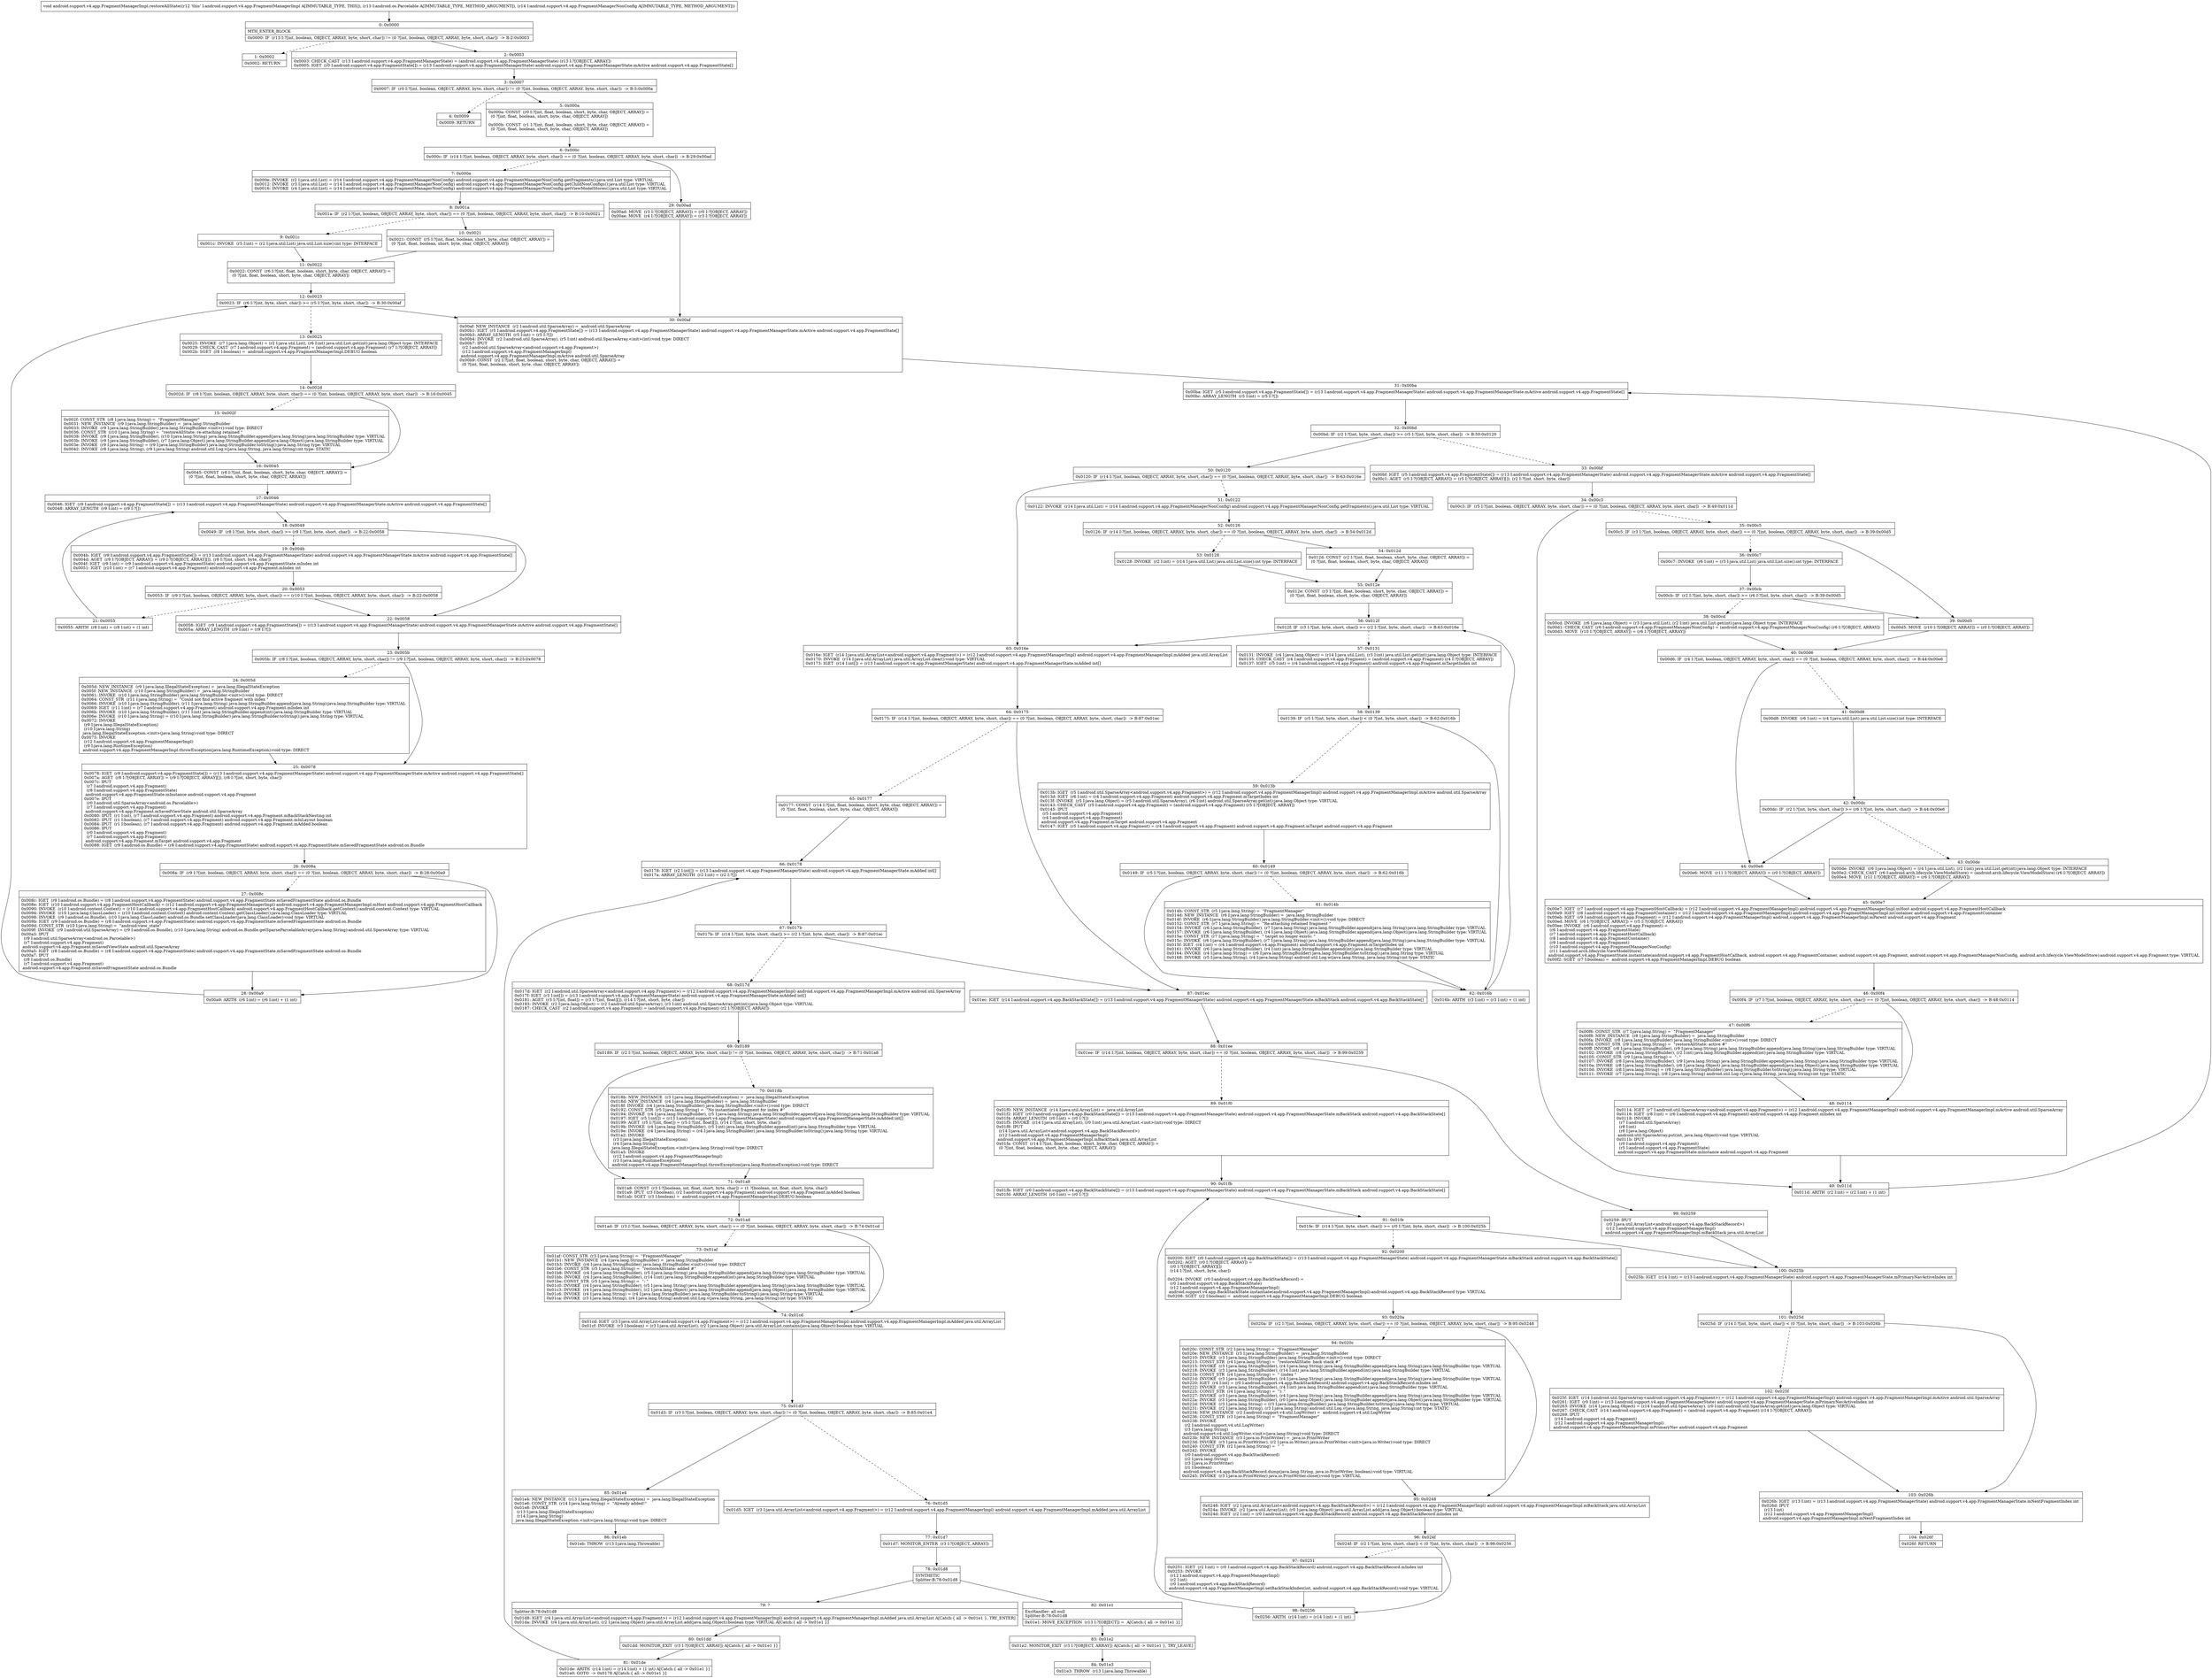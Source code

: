 digraph "CFG forandroid.support.v4.app.FragmentManagerImpl.restoreAllState(Landroid\/os\/Parcelable;Landroid\/support\/v4\/app\/FragmentManagerNonConfig;)V" {
Node_0 [shape=record,label="{0\:\ 0x0000|MTH_ENTER_BLOCK\l|0x0000: IF  (r13 I:?[int, boolean, OBJECT, ARRAY, byte, short, char]) != (0 ?[int, boolean, OBJECT, ARRAY, byte, short, char])  \-\> B:2:0x0003 \l}"];
Node_1 [shape=record,label="{1\:\ 0x0002|0x0002: RETURN   \l}"];
Node_2 [shape=record,label="{2\:\ 0x0003|0x0003: CHECK_CAST  (r13 I:android.support.v4.app.FragmentManagerState) = (android.support.v4.app.FragmentManagerState) (r13 I:?[OBJECT, ARRAY]) \l0x0005: IGET  (r0 I:android.support.v4.app.FragmentState[]) = (r13 I:android.support.v4.app.FragmentManagerState) android.support.v4.app.FragmentManagerState.mActive android.support.v4.app.FragmentState[] \l}"];
Node_3 [shape=record,label="{3\:\ 0x0007|0x0007: IF  (r0 I:?[int, boolean, OBJECT, ARRAY, byte, short, char]) != (0 ?[int, boolean, OBJECT, ARRAY, byte, short, char])  \-\> B:5:0x000a \l}"];
Node_4 [shape=record,label="{4\:\ 0x0009|0x0009: RETURN   \l}"];
Node_5 [shape=record,label="{5\:\ 0x000a|0x000a: CONST  (r0 I:?[int, float, boolean, short, byte, char, OBJECT, ARRAY]) = \l  (0 ?[int, float, boolean, short, byte, char, OBJECT, ARRAY])\l \l0x000b: CONST  (r1 I:?[int, float, boolean, short, byte, char, OBJECT, ARRAY]) = \l  (0 ?[int, float, boolean, short, byte, char, OBJECT, ARRAY])\l \l}"];
Node_6 [shape=record,label="{6\:\ 0x000c|0x000c: IF  (r14 I:?[int, boolean, OBJECT, ARRAY, byte, short, char]) == (0 ?[int, boolean, OBJECT, ARRAY, byte, short, char])  \-\> B:29:0x00ad \l}"];
Node_7 [shape=record,label="{7\:\ 0x000e|0x000e: INVOKE  (r2 I:java.util.List) = (r14 I:android.support.v4.app.FragmentManagerNonConfig) android.support.v4.app.FragmentManagerNonConfig.getFragments():java.util.List type: VIRTUAL \l0x0012: INVOKE  (r3 I:java.util.List) = (r14 I:android.support.v4.app.FragmentManagerNonConfig) android.support.v4.app.FragmentManagerNonConfig.getChildNonConfigs():java.util.List type: VIRTUAL \l0x0016: INVOKE  (r4 I:java.util.List) = (r14 I:android.support.v4.app.FragmentManagerNonConfig) android.support.v4.app.FragmentManagerNonConfig.getViewModelStores():java.util.List type: VIRTUAL \l}"];
Node_8 [shape=record,label="{8\:\ 0x001a|0x001a: IF  (r2 I:?[int, boolean, OBJECT, ARRAY, byte, short, char]) == (0 ?[int, boolean, OBJECT, ARRAY, byte, short, char])  \-\> B:10:0x0021 \l}"];
Node_9 [shape=record,label="{9\:\ 0x001c|0x001c: INVOKE  (r5 I:int) = (r2 I:java.util.List) java.util.List.size():int type: INTERFACE \l}"];
Node_10 [shape=record,label="{10\:\ 0x0021|0x0021: CONST  (r5 I:?[int, float, boolean, short, byte, char, OBJECT, ARRAY]) = \l  (0 ?[int, float, boolean, short, byte, char, OBJECT, ARRAY])\l \l}"];
Node_11 [shape=record,label="{11\:\ 0x0022|0x0022: CONST  (r6 I:?[int, float, boolean, short, byte, char, OBJECT, ARRAY]) = \l  (0 ?[int, float, boolean, short, byte, char, OBJECT, ARRAY])\l \l}"];
Node_12 [shape=record,label="{12\:\ 0x0023|0x0023: IF  (r6 I:?[int, byte, short, char]) \>= (r5 I:?[int, byte, short, char])  \-\> B:30:0x00af \l}"];
Node_13 [shape=record,label="{13\:\ 0x0025|0x0025: INVOKE  (r7 I:java.lang.Object) = (r2 I:java.util.List), (r6 I:int) java.util.List.get(int):java.lang.Object type: INTERFACE \l0x0029: CHECK_CAST  (r7 I:android.support.v4.app.Fragment) = (android.support.v4.app.Fragment) (r7 I:?[OBJECT, ARRAY]) \l0x002b: SGET  (r8 I:boolean) =  android.support.v4.app.FragmentManagerImpl.DEBUG boolean \l}"];
Node_14 [shape=record,label="{14\:\ 0x002d|0x002d: IF  (r8 I:?[int, boolean, OBJECT, ARRAY, byte, short, char]) == (0 ?[int, boolean, OBJECT, ARRAY, byte, short, char])  \-\> B:16:0x0045 \l}"];
Node_15 [shape=record,label="{15\:\ 0x002f|0x002f: CONST_STR  (r8 I:java.lang.String) =  \"FragmentManager\" \l0x0031: NEW_INSTANCE  (r9 I:java.lang.StringBuilder) =  java.lang.StringBuilder \l0x0033: INVOKE  (r9 I:java.lang.StringBuilder) java.lang.StringBuilder.\<init\>():void type: DIRECT \l0x0036: CONST_STR  (r10 I:java.lang.String) =  \"restoreAllState: re\-attaching retained \" \l0x0038: INVOKE  (r9 I:java.lang.StringBuilder), (r10 I:java.lang.String) java.lang.StringBuilder.append(java.lang.String):java.lang.StringBuilder type: VIRTUAL \l0x003b: INVOKE  (r9 I:java.lang.StringBuilder), (r7 I:java.lang.Object) java.lang.StringBuilder.append(java.lang.Object):java.lang.StringBuilder type: VIRTUAL \l0x003e: INVOKE  (r9 I:java.lang.String) = (r9 I:java.lang.StringBuilder) java.lang.StringBuilder.toString():java.lang.String type: VIRTUAL \l0x0042: INVOKE  (r8 I:java.lang.String), (r9 I:java.lang.String) android.util.Log.v(java.lang.String, java.lang.String):int type: STATIC \l}"];
Node_16 [shape=record,label="{16\:\ 0x0045|0x0045: CONST  (r8 I:?[int, float, boolean, short, byte, char, OBJECT, ARRAY]) = \l  (0 ?[int, float, boolean, short, byte, char, OBJECT, ARRAY])\l \l}"];
Node_17 [shape=record,label="{17\:\ 0x0046|0x0046: IGET  (r9 I:android.support.v4.app.FragmentState[]) = (r13 I:android.support.v4.app.FragmentManagerState) android.support.v4.app.FragmentManagerState.mActive android.support.v4.app.FragmentState[] \l0x0048: ARRAY_LENGTH  (r9 I:int) = (r9 I:?[]) \l}"];
Node_18 [shape=record,label="{18\:\ 0x0049|0x0049: IF  (r8 I:?[int, byte, short, char]) \>= (r9 I:?[int, byte, short, char])  \-\> B:22:0x0058 \l}"];
Node_19 [shape=record,label="{19\:\ 0x004b|0x004b: IGET  (r9 I:android.support.v4.app.FragmentState[]) = (r13 I:android.support.v4.app.FragmentManagerState) android.support.v4.app.FragmentManagerState.mActive android.support.v4.app.FragmentState[] \l0x004d: AGET  (r9 I:?[OBJECT, ARRAY]) = (r9 I:?[OBJECT, ARRAY][]), (r8 I:?[int, short, byte, char]) \l0x004f: IGET  (r9 I:int) = (r9 I:android.support.v4.app.FragmentState) android.support.v4.app.FragmentState.mIndex int \l0x0051: IGET  (r10 I:int) = (r7 I:android.support.v4.app.Fragment) android.support.v4.app.Fragment.mIndex int \l}"];
Node_20 [shape=record,label="{20\:\ 0x0053|0x0053: IF  (r9 I:?[int, boolean, OBJECT, ARRAY, byte, short, char]) == (r10 I:?[int, boolean, OBJECT, ARRAY, byte, short, char])  \-\> B:22:0x0058 \l}"];
Node_21 [shape=record,label="{21\:\ 0x0055|0x0055: ARITH  (r8 I:int) = (r8 I:int) + (1 int) \l}"];
Node_22 [shape=record,label="{22\:\ 0x0058|0x0058: IGET  (r9 I:android.support.v4.app.FragmentState[]) = (r13 I:android.support.v4.app.FragmentManagerState) android.support.v4.app.FragmentManagerState.mActive android.support.v4.app.FragmentState[] \l0x005a: ARRAY_LENGTH  (r9 I:int) = (r9 I:?[]) \l}"];
Node_23 [shape=record,label="{23\:\ 0x005b|0x005b: IF  (r8 I:?[int, boolean, OBJECT, ARRAY, byte, short, char]) != (r9 I:?[int, boolean, OBJECT, ARRAY, byte, short, char])  \-\> B:25:0x0078 \l}"];
Node_24 [shape=record,label="{24\:\ 0x005d|0x005d: NEW_INSTANCE  (r9 I:java.lang.IllegalStateException) =  java.lang.IllegalStateException \l0x005f: NEW_INSTANCE  (r10 I:java.lang.StringBuilder) =  java.lang.StringBuilder \l0x0061: INVOKE  (r10 I:java.lang.StringBuilder) java.lang.StringBuilder.\<init\>():void type: DIRECT \l0x0064: CONST_STR  (r11 I:java.lang.String) =  \"Could not find active fragment with index \" \l0x0066: INVOKE  (r10 I:java.lang.StringBuilder), (r11 I:java.lang.String) java.lang.StringBuilder.append(java.lang.String):java.lang.StringBuilder type: VIRTUAL \l0x0069: IGET  (r11 I:int) = (r7 I:android.support.v4.app.Fragment) android.support.v4.app.Fragment.mIndex int \l0x006b: INVOKE  (r10 I:java.lang.StringBuilder), (r11 I:int) java.lang.StringBuilder.append(int):java.lang.StringBuilder type: VIRTUAL \l0x006e: INVOKE  (r10 I:java.lang.String) = (r10 I:java.lang.StringBuilder) java.lang.StringBuilder.toString():java.lang.String type: VIRTUAL \l0x0072: INVOKE  \l  (r9 I:java.lang.IllegalStateException)\l  (r10 I:java.lang.String)\l java.lang.IllegalStateException.\<init\>(java.lang.String):void type: DIRECT \l0x0075: INVOKE  \l  (r12 I:android.support.v4.app.FragmentManagerImpl)\l  (r9 I:java.lang.RuntimeException)\l android.support.v4.app.FragmentManagerImpl.throwException(java.lang.RuntimeException):void type: DIRECT \l}"];
Node_25 [shape=record,label="{25\:\ 0x0078|0x0078: IGET  (r9 I:android.support.v4.app.FragmentState[]) = (r13 I:android.support.v4.app.FragmentManagerState) android.support.v4.app.FragmentManagerState.mActive android.support.v4.app.FragmentState[] \l0x007a: AGET  (r8 I:?[OBJECT, ARRAY]) = (r9 I:?[OBJECT, ARRAY][]), (r8 I:?[int, short, byte, char]) \l0x007c: IPUT  \l  (r7 I:android.support.v4.app.Fragment)\l  (r8 I:android.support.v4.app.FragmentState)\l android.support.v4.app.FragmentState.mInstance android.support.v4.app.Fragment \l0x007e: IPUT  \l  (r0 I:android.util.SparseArray\<android.os.Parcelable\>)\l  (r7 I:android.support.v4.app.Fragment)\l android.support.v4.app.Fragment.mSavedViewState android.util.SparseArray \l0x0080: IPUT  (r1 I:int), (r7 I:android.support.v4.app.Fragment) android.support.v4.app.Fragment.mBackStackNesting int \l0x0082: IPUT  (r1 I:boolean), (r7 I:android.support.v4.app.Fragment) android.support.v4.app.Fragment.mInLayout boolean \l0x0084: IPUT  (r1 I:boolean), (r7 I:android.support.v4.app.Fragment) android.support.v4.app.Fragment.mAdded boolean \l0x0086: IPUT  \l  (r0 I:android.support.v4.app.Fragment)\l  (r7 I:android.support.v4.app.Fragment)\l android.support.v4.app.Fragment.mTarget android.support.v4.app.Fragment \l0x0088: IGET  (r9 I:android.os.Bundle) = (r8 I:android.support.v4.app.FragmentState) android.support.v4.app.FragmentState.mSavedFragmentState android.os.Bundle \l}"];
Node_26 [shape=record,label="{26\:\ 0x008a|0x008a: IF  (r9 I:?[int, boolean, OBJECT, ARRAY, byte, short, char]) == (0 ?[int, boolean, OBJECT, ARRAY, byte, short, char])  \-\> B:28:0x00a9 \l}"];
Node_27 [shape=record,label="{27\:\ 0x008c|0x008c: IGET  (r9 I:android.os.Bundle) = (r8 I:android.support.v4.app.FragmentState) android.support.v4.app.FragmentState.mSavedFragmentState android.os.Bundle \l0x008e: IGET  (r10 I:android.support.v4.app.FragmentHostCallback) = (r12 I:android.support.v4.app.FragmentManagerImpl) android.support.v4.app.FragmentManagerImpl.mHost android.support.v4.app.FragmentHostCallback \l0x0090: INVOKE  (r10 I:android.content.Context) = (r10 I:android.support.v4.app.FragmentHostCallback) android.support.v4.app.FragmentHostCallback.getContext():android.content.Context type: VIRTUAL \l0x0094: INVOKE  (r10 I:java.lang.ClassLoader) = (r10 I:android.content.Context) android.content.Context.getClassLoader():java.lang.ClassLoader type: VIRTUAL \l0x0098: INVOKE  (r9 I:android.os.Bundle), (r10 I:java.lang.ClassLoader) android.os.Bundle.setClassLoader(java.lang.ClassLoader):void type: VIRTUAL \l0x009b: IGET  (r9 I:android.os.Bundle) = (r8 I:android.support.v4.app.FragmentState) android.support.v4.app.FragmentState.mSavedFragmentState android.os.Bundle \l0x009d: CONST_STR  (r10 I:java.lang.String) =  \"android:view_state\" \l0x009f: INVOKE  (r9 I:android.util.SparseArray) = (r9 I:android.os.Bundle), (r10 I:java.lang.String) android.os.Bundle.getSparseParcelableArray(java.lang.String):android.util.SparseArray type: VIRTUAL \l0x00a3: IPUT  \l  (r9 I:android.util.SparseArray\<android.os.Parcelable\>)\l  (r7 I:android.support.v4.app.Fragment)\l android.support.v4.app.Fragment.mSavedViewState android.util.SparseArray \l0x00a5: IGET  (r8 I:android.os.Bundle) = (r8 I:android.support.v4.app.FragmentState) android.support.v4.app.FragmentState.mSavedFragmentState android.os.Bundle \l0x00a7: IPUT  \l  (r8 I:android.os.Bundle)\l  (r7 I:android.support.v4.app.Fragment)\l android.support.v4.app.Fragment.mSavedFragmentState android.os.Bundle \l}"];
Node_28 [shape=record,label="{28\:\ 0x00a9|0x00a9: ARITH  (r6 I:int) = (r6 I:int) + (1 int) \l}"];
Node_29 [shape=record,label="{29\:\ 0x00ad|0x00ad: MOVE  (r3 I:?[OBJECT, ARRAY]) = (r0 I:?[OBJECT, ARRAY]) \l0x00ae: MOVE  (r4 I:?[OBJECT, ARRAY]) = (r3 I:?[OBJECT, ARRAY]) \l}"];
Node_30 [shape=record,label="{30\:\ 0x00af|0x00af: NEW_INSTANCE  (r2 I:android.util.SparseArray) =  android.util.SparseArray \l0x00b1: IGET  (r5 I:android.support.v4.app.FragmentState[]) = (r13 I:android.support.v4.app.FragmentManagerState) android.support.v4.app.FragmentManagerState.mActive android.support.v4.app.FragmentState[] \l0x00b3: ARRAY_LENGTH  (r5 I:int) = (r5 I:?[]) \l0x00b4: INVOKE  (r2 I:android.util.SparseArray), (r5 I:int) android.util.SparseArray.\<init\>(int):void type: DIRECT \l0x00b7: IPUT  \l  (r2 I:android.util.SparseArray\<android.support.v4.app.Fragment\>)\l  (r12 I:android.support.v4.app.FragmentManagerImpl)\l android.support.v4.app.FragmentManagerImpl.mActive android.util.SparseArray \l0x00b9: CONST  (r2 I:?[int, float, boolean, short, byte, char, OBJECT, ARRAY]) = \l  (0 ?[int, float, boolean, short, byte, char, OBJECT, ARRAY])\l \l}"];
Node_31 [shape=record,label="{31\:\ 0x00ba|0x00ba: IGET  (r5 I:android.support.v4.app.FragmentState[]) = (r13 I:android.support.v4.app.FragmentManagerState) android.support.v4.app.FragmentManagerState.mActive android.support.v4.app.FragmentState[] \l0x00bc: ARRAY_LENGTH  (r5 I:int) = (r5 I:?[]) \l}"];
Node_32 [shape=record,label="{32\:\ 0x00bd|0x00bd: IF  (r2 I:?[int, byte, short, char]) \>= (r5 I:?[int, byte, short, char])  \-\> B:50:0x0120 \l}"];
Node_33 [shape=record,label="{33\:\ 0x00bf|0x00bf: IGET  (r5 I:android.support.v4.app.FragmentState[]) = (r13 I:android.support.v4.app.FragmentManagerState) android.support.v4.app.FragmentManagerState.mActive android.support.v4.app.FragmentState[] \l0x00c1: AGET  (r5 I:?[OBJECT, ARRAY]) = (r5 I:?[OBJECT, ARRAY][]), (r2 I:?[int, short, byte, char]) \l}"];
Node_34 [shape=record,label="{34\:\ 0x00c3|0x00c3: IF  (r5 I:?[int, boolean, OBJECT, ARRAY, byte, short, char]) == (0 ?[int, boolean, OBJECT, ARRAY, byte, short, char])  \-\> B:49:0x011d \l}"];
Node_35 [shape=record,label="{35\:\ 0x00c5|0x00c5: IF  (r3 I:?[int, boolean, OBJECT, ARRAY, byte, short, char]) == (0 ?[int, boolean, OBJECT, ARRAY, byte, short, char])  \-\> B:39:0x00d5 \l}"];
Node_36 [shape=record,label="{36\:\ 0x00c7|0x00c7: INVOKE  (r6 I:int) = (r3 I:java.util.List) java.util.List.size():int type: INTERFACE \l}"];
Node_37 [shape=record,label="{37\:\ 0x00cb|0x00cb: IF  (r2 I:?[int, byte, short, char]) \>= (r6 I:?[int, byte, short, char])  \-\> B:39:0x00d5 \l}"];
Node_38 [shape=record,label="{38\:\ 0x00cd|0x00cd: INVOKE  (r6 I:java.lang.Object) = (r3 I:java.util.List), (r2 I:int) java.util.List.get(int):java.lang.Object type: INTERFACE \l0x00d1: CHECK_CAST  (r6 I:android.support.v4.app.FragmentManagerNonConfig) = (android.support.v4.app.FragmentManagerNonConfig) (r6 I:?[OBJECT, ARRAY]) \l0x00d3: MOVE  (r10 I:?[OBJECT, ARRAY]) = (r6 I:?[OBJECT, ARRAY]) \l}"];
Node_39 [shape=record,label="{39\:\ 0x00d5|0x00d5: MOVE  (r10 I:?[OBJECT, ARRAY]) = (r0 I:?[OBJECT, ARRAY]) \l}"];
Node_40 [shape=record,label="{40\:\ 0x00d6|0x00d6: IF  (r4 I:?[int, boolean, OBJECT, ARRAY, byte, short, char]) == (0 ?[int, boolean, OBJECT, ARRAY, byte, short, char])  \-\> B:44:0x00e6 \l}"];
Node_41 [shape=record,label="{41\:\ 0x00d8|0x00d8: INVOKE  (r6 I:int) = (r4 I:java.util.List) java.util.List.size():int type: INTERFACE \l}"];
Node_42 [shape=record,label="{42\:\ 0x00dc|0x00dc: IF  (r2 I:?[int, byte, short, char]) \>= (r6 I:?[int, byte, short, char])  \-\> B:44:0x00e6 \l}"];
Node_43 [shape=record,label="{43\:\ 0x00de|0x00de: INVOKE  (r6 I:java.lang.Object) = (r4 I:java.util.List), (r2 I:int) java.util.List.get(int):java.lang.Object type: INTERFACE \l0x00e2: CHECK_CAST  (r6 I:android.arch.lifecycle.ViewModelStore) = (android.arch.lifecycle.ViewModelStore) (r6 I:?[OBJECT, ARRAY]) \l0x00e4: MOVE  (r11 I:?[OBJECT, ARRAY]) = (r6 I:?[OBJECT, ARRAY]) \l}"];
Node_44 [shape=record,label="{44\:\ 0x00e6|0x00e6: MOVE  (r11 I:?[OBJECT, ARRAY]) = (r0 I:?[OBJECT, ARRAY]) \l}"];
Node_45 [shape=record,label="{45\:\ 0x00e7|0x00e7: IGET  (r7 I:android.support.v4.app.FragmentHostCallback) = (r12 I:android.support.v4.app.FragmentManagerImpl) android.support.v4.app.FragmentManagerImpl.mHost android.support.v4.app.FragmentHostCallback \l0x00e9: IGET  (r8 I:android.support.v4.app.FragmentContainer) = (r12 I:android.support.v4.app.FragmentManagerImpl) android.support.v4.app.FragmentManagerImpl.mContainer android.support.v4.app.FragmentContainer \l0x00eb: IGET  (r9 I:android.support.v4.app.Fragment) = (r12 I:android.support.v4.app.FragmentManagerImpl) android.support.v4.app.FragmentManagerImpl.mParent android.support.v4.app.Fragment \l0x00ed: MOVE  (r6 I:?[OBJECT, ARRAY]) = (r5 I:?[OBJECT, ARRAY]) \l0x00ee: INVOKE  (r6 I:android.support.v4.app.Fragment) = \l  (r6 I:android.support.v4.app.FragmentState)\l  (r7 I:android.support.v4.app.FragmentHostCallback)\l  (r8 I:android.support.v4.app.FragmentContainer)\l  (r9 I:android.support.v4.app.Fragment)\l  (r10 I:android.support.v4.app.FragmentManagerNonConfig)\l  (r11 I:android.arch.lifecycle.ViewModelStore)\l android.support.v4.app.FragmentState.instantiate(android.support.v4.app.FragmentHostCallback, android.support.v4.app.FragmentContainer, android.support.v4.app.Fragment, android.support.v4.app.FragmentManagerNonConfig, android.arch.lifecycle.ViewModelStore):android.support.v4.app.Fragment type: VIRTUAL \l0x00f2: SGET  (r7 I:boolean) =  android.support.v4.app.FragmentManagerImpl.DEBUG boolean \l}"];
Node_46 [shape=record,label="{46\:\ 0x00f4|0x00f4: IF  (r7 I:?[int, boolean, OBJECT, ARRAY, byte, short, char]) == (0 ?[int, boolean, OBJECT, ARRAY, byte, short, char])  \-\> B:48:0x0114 \l}"];
Node_47 [shape=record,label="{47\:\ 0x00f6|0x00f6: CONST_STR  (r7 I:java.lang.String) =  \"FragmentManager\" \l0x00f8: NEW_INSTANCE  (r8 I:java.lang.StringBuilder) =  java.lang.StringBuilder \l0x00fa: INVOKE  (r8 I:java.lang.StringBuilder) java.lang.StringBuilder.\<init\>():void type: DIRECT \l0x00fd: CONST_STR  (r9 I:java.lang.String) =  \"restoreAllState: active #\" \l0x00ff: INVOKE  (r8 I:java.lang.StringBuilder), (r9 I:java.lang.String) java.lang.StringBuilder.append(java.lang.String):java.lang.StringBuilder type: VIRTUAL \l0x0102: INVOKE  (r8 I:java.lang.StringBuilder), (r2 I:int) java.lang.StringBuilder.append(int):java.lang.StringBuilder type: VIRTUAL \l0x0105: CONST_STR  (r9 I:java.lang.String) =  \": \" \l0x0107: INVOKE  (r8 I:java.lang.StringBuilder), (r9 I:java.lang.String) java.lang.StringBuilder.append(java.lang.String):java.lang.StringBuilder type: VIRTUAL \l0x010a: INVOKE  (r8 I:java.lang.StringBuilder), (r6 I:java.lang.Object) java.lang.StringBuilder.append(java.lang.Object):java.lang.StringBuilder type: VIRTUAL \l0x010d: INVOKE  (r8 I:java.lang.String) = (r8 I:java.lang.StringBuilder) java.lang.StringBuilder.toString():java.lang.String type: VIRTUAL \l0x0111: INVOKE  (r7 I:java.lang.String), (r8 I:java.lang.String) android.util.Log.v(java.lang.String, java.lang.String):int type: STATIC \l}"];
Node_48 [shape=record,label="{48\:\ 0x0114|0x0114: IGET  (r7 I:android.util.SparseArray\<android.support.v4.app.Fragment\>) = (r12 I:android.support.v4.app.FragmentManagerImpl) android.support.v4.app.FragmentManagerImpl.mActive android.util.SparseArray \l0x0116: IGET  (r8 I:int) = (r6 I:android.support.v4.app.Fragment) android.support.v4.app.Fragment.mIndex int \l0x0118: INVOKE  \l  (r7 I:android.util.SparseArray)\l  (r8 I:int)\l  (r6 I:java.lang.Object)\l android.util.SparseArray.put(int, java.lang.Object):void type: VIRTUAL \l0x011b: IPUT  \l  (r0 I:android.support.v4.app.Fragment)\l  (r5 I:android.support.v4.app.FragmentState)\l android.support.v4.app.FragmentState.mInstance android.support.v4.app.Fragment \l}"];
Node_49 [shape=record,label="{49\:\ 0x011d|0x011d: ARITH  (r2 I:int) = (r2 I:int) + (1 int) \l}"];
Node_50 [shape=record,label="{50\:\ 0x0120|0x0120: IF  (r14 I:?[int, boolean, OBJECT, ARRAY, byte, short, char]) == (0 ?[int, boolean, OBJECT, ARRAY, byte, short, char])  \-\> B:63:0x016e \l}"];
Node_51 [shape=record,label="{51\:\ 0x0122|0x0122: INVOKE  (r14 I:java.util.List) = (r14 I:android.support.v4.app.FragmentManagerNonConfig) android.support.v4.app.FragmentManagerNonConfig.getFragments():java.util.List type: VIRTUAL \l}"];
Node_52 [shape=record,label="{52\:\ 0x0126|0x0126: IF  (r14 I:?[int, boolean, OBJECT, ARRAY, byte, short, char]) == (0 ?[int, boolean, OBJECT, ARRAY, byte, short, char])  \-\> B:54:0x012d \l}"];
Node_53 [shape=record,label="{53\:\ 0x0128|0x0128: INVOKE  (r2 I:int) = (r14 I:java.util.List) java.util.List.size():int type: INTERFACE \l}"];
Node_54 [shape=record,label="{54\:\ 0x012d|0x012d: CONST  (r2 I:?[int, float, boolean, short, byte, char, OBJECT, ARRAY]) = \l  (0 ?[int, float, boolean, short, byte, char, OBJECT, ARRAY])\l \l}"];
Node_55 [shape=record,label="{55\:\ 0x012e|0x012e: CONST  (r3 I:?[int, float, boolean, short, byte, char, OBJECT, ARRAY]) = \l  (0 ?[int, float, boolean, short, byte, char, OBJECT, ARRAY])\l \l}"];
Node_56 [shape=record,label="{56\:\ 0x012f|0x012f: IF  (r3 I:?[int, byte, short, char]) \>= (r2 I:?[int, byte, short, char])  \-\> B:63:0x016e \l}"];
Node_57 [shape=record,label="{57\:\ 0x0131|0x0131: INVOKE  (r4 I:java.lang.Object) = (r14 I:java.util.List), (r3 I:int) java.util.List.get(int):java.lang.Object type: INTERFACE \l0x0135: CHECK_CAST  (r4 I:android.support.v4.app.Fragment) = (android.support.v4.app.Fragment) (r4 I:?[OBJECT, ARRAY]) \l0x0137: IGET  (r5 I:int) = (r4 I:android.support.v4.app.Fragment) android.support.v4.app.Fragment.mTargetIndex int \l}"];
Node_58 [shape=record,label="{58\:\ 0x0139|0x0139: IF  (r5 I:?[int, byte, short, char]) \< (0 ?[int, byte, short, char])  \-\> B:62:0x016b \l}"];
Node_59 [shape=record,label="{59\:\ 0x013b|0x013b: IGET  (r5 I:android.util.SparseArray\<android.support.v4.app.Fragment\>) = (r12 I:android.support.v4.app.FragmentManagerImpl) android.support.v4.app.FragmentManagerImpl.mActive android.util.SparseArray \l0x013d: IGET  (r6 I:int) = (r4 I:android.support.v4.app.Fragment) android.support.v4.app.Fragment.mTargetIndex int \l0x013f: INVOKE  (r5 I:java.lang.Object) = (r5 I:android.util.SparseArray), (r6 I:int) android.util.SparseArray.get(int):java.lang.Object type: VIRTUAL \l0x0143: CHECK_CAST  (r5 I:android.support.v4.app.Fragment) = (android.support.v4.app.Fragment) (r5 I:?[OBJECT, ARRAY]) \l0x0145: IPUT  \l  (r5 I:android.support.v4.app.Fragment)\l  (r4 I:android.support.v4.app.Fragment)\l android.support.v4.app.Fragment.mTarget android.support.v4.app.Fragment \l0x0147: IGET  (r5 I:android.support.v4.app.Fragment) = (r4 I:android.support.v4.app.Fragment) android.support.v4.app.Fragment.mTarget android.support.v4.app.Fragment \l}"];
Node_60 [shape=record,label="{60\:\ 0x0149|0x0149: IF  (r5 I:?[int, boolean, OBJECT, ARRAY, byte, short, char]) != (0 ?[int, boolean, OBJECT, ARRAY, byte, short, char])  \-\> B:62:0x016b \l}"];
Node_61 [shape=record,label="{61\:\ 0x014b|0x014b: CONST_STR  (r5 I:java.lang.String) =  \"FragmentManager\" \l0x014d: NEW_INSTANCE  (r6 I:java.lang.StringBuilder) =  java.lang.StringBuilder \l0x014f: INVOKE  (r6 I:java.lang.StringBuilder) java.lang.StringBuilder.\<init\>():void type: DIRECT \l0x0152: CONST_STR  (r7 I:java.lang.String) =  \"Re\-attaching retained fragment \" \l0x0154: INVOKE  (r6 I:java.lang.StringBuilder), (r7 I:java.lang.String) java.lang.StringBuilder.append(java.lang.String):java.lang.StringBuilder type: VIRTUAL \l0x0157: INVOKE  (r6 I:java.lang.StringBuilder), (r4 I:java.lang.Object) java.lang.StringBuilder.append(java.lang.Object):java.lang.StringBuilder type: VIRTUAL \l0x015a: CONST_STR  (r7 I:java.lang.String) =  \" target no longer exists: \" \l0x015c: INVOKE  (r6 I:java.lang.StringBuilder), (r7 I:java.lang.String) java.lang.StringBuilder.append(java.lang.String):java.lang.StringBuilder type: VIRTUAL \l0x015f: IGET  (r4 I:int) = (r4 I:android.support.v4.app.Fragment) android.support.v4.app.Fragment.mTargetIndex int \l0x0161: INVOKE  (r6 I:java.lang.StringBuilder), (r4 I:int) java.lang.StringBuilder.append(int):java.lang.StringBuilder type: VIRTUAL \l0x0164: INVOKE  (r4 I:java.lang.String) = (r6 I:java.lang.StringBuilder) java.lang.StringBuilder.toString():java.lang.String type: VIRTUAL \l0x0168: INVOKE  (r5 I:java.lang.String), (r4 I:java.lang.String) android.util.Log.w(java.lang.String, java.lang.String):int type: STATIC \l}"];
Node_62 [shape=record,label="{62\:\ 0x016b|0x016b: ARITH  (r3 I:int) = (r3 I:int) + (1 int) \l}"];
Node_63 [shape=record,label="{63\:\ 0x016e|0x016e: IGET  (r14 I:java.util.ArrayList\<android.support.v4.app.Fragment\>) = (r12 I:android.support.v4.app.FragmentManagerImpl) android.support.v4.app.FragmentManagerImpl.mAdded java.util.ArrayList \l0x0170: INVOKE  (r14 I:java.util.ArrayList) java.util.ArrayList.clear():void type: VIRTUAL \l0x0173: IGET  (r14 I:int[]) = (r13 I:android.support.v4.app.FragmentManagerState) android.support.v4.app.FragmentManagerState.mAdded int[] \l}"];
Node_64 [shape=record,label="{64\:\ 0x0175|0x0175: IF  (r14 I:?[int, boolean, OBJECT, ARRAY, byte, short, char]) == (0 ?[int, boolean, OBJECT, ARRAY, byte, short, char])  \-\> B:87:0x01ec \l}"];
Node_65 [shape=record,label="{65\:\ 0x0177|0x0177: CONST  (r14 I:?[int, float, boolean, short, byte, char, OBJECT, ARRAY]) = \l  (0 ?[int, float, boolean, short, byte, char, OBJECT, ARRAY])\l \l}"];
Node_66 [shape=record,label="{66\:\ 0x0178|0x0178: IGET  (r2 I:int[]) = (r13 I:android.support.v4.app.FragmentManagerState) android.support.v4.app.FragmentManagerState.mAdded int[] \l0x017a: ARRAY_LENGTH  (r2 I:int) = (r2 I:?[]) \l}"];
Node_67 [shape=record,label="{67\:\ 0x017b|0x017b: IF  (r14 I:?[int, byte, short, char]) \>= (r2 I:?[int, byte, short, char])  \-\> B:87:0x01ec \l}"];
Node_68 [shape=record,label="{68\:\ 0x017d|0x017d: IGET  (r2 I:android.util.SparseArray\<android.support.v4.app.Fragment\>) = (r12 I:android.support.v4.app.FragmentManagerImpl) android.support.v4.app.FragmentManagerImpl.mActive android.util.SparseArray \l0x017f: IGET  (r3 I:int[]) = (r13 I:android.support.v4.app.FragmentManagerState) android.support.v4.app.FragmentManagerState.mAdded int[] \l0x0181: AGET  (r3 I:?[int, float]) = (r3 I:?[int, float][]), (r14 I:?[int, short, byte, char]) \l0x0183: INVOKE  (r2 I:java.lang.Object) = (r2 I:android.util.SparseArray), (r3 I:int) android.util.SparseArray.get(int):java.lang.Object type: VIRTUAL \l0x0187: CHECK_CAST  (r2 I:android.support.v4.app.Fragment) = (android.support.v4.app.Fragment) (r2 I:?[OBJECT, ARRAY]) \l}"];
Node_69 [shape=record,label="{69\:\ 0x0189|0x0189: IF  (r2 I:?[int, boolean, OBJECT, ARRAY, byte, short, char]) != (0 ?[int, boolean, OBJECT, ARRAY, byte, short, char])  \-\> B:71:0x01a8 \l}"];
Node_70 [shape=record,label="{70\:\ 0x018b|0x018b: NEW_INSTANCE  (r3 I:java.lang.IllegalStateException) =  java.lang.IllegalStateException \l0x018d: NEW_INSTANCE  (r4 I:java.lang.StringBuilder) =  java.lang.StringBuilder \l0x018f: INVOKE  (r4 I:java.lang.StringBuilder) java.lang.StringBuilder.\<init\>():void type: DIRECT \l0x0192: CONST_STR  (r5 I:java.lang.String) =  \"No instantiated fragment for index #\" \l0x0194: INVOKE  (r4 I:java.lang.StringBuilder), (r5 I:java.lang.String) java.lang.StringBuilder.append(java.lang.String):java.lang.StringBuilder type: VIRTUAL \l0x0197: IGET  (r5 I:int[]) = (r13 I:android.support.v4.app.FragmentManagerState) android.support.v4.app.FragmentManagerState.mAdded int[] \l0x0199: AGET  (r5 I:?[int, float]) = (r5 I:?[int, float][]), (r14 I:?[int, short, byte, char]) \l0x019b: INVOKE  (r4 I:java.lang.StringBuilder), (r5 I:int) java.lang.StringBuilder.append(int):java.lang.StringBuilder type: VIRTUAL \l0x019e: INVOKE  (r4 I:java.lang.String) = (r4 I:java.lang.StringBuilder) java.lang.StringBuilder.toString():java.lang.String type: VIRTUAL \l0x01a2: INVOKE  \l  (r3 I:java.lang.IllegalStateException)\l  (r4 I:java.lang.String)\l java.lang.IllegalStateException.\<init\>(java.lang.String):void type: DIRECT \l0x01a5: INVOKE  \l  (r12 I:android.support.v4.app.FragmentManagerImpl)\l  (r3 I:java.lang.RuntimeException)\l android.support.v4.app.FragmentManagerImpl.throwException(java.lang.RuntimeException):void type: DIRECT \l}"];
Node_71 [shape=record,label="{71\:\ 0x01a8|0x01a8: CONST  (r3 I:?[boolean, int, float, short, byte, char]) = (1 ?[boolean, int, float, short, byte, char]) \l0x01a9: IPUT  (r3 I:boolean), (r2 I:android.support.v4.app.Fragment) android.support.v4.app.Fragment.mAdded boolean \l0x01ab: SGET  (r3 I:boolean) =  android.support.v4.app.FragmentManagerImpl.DEBUG boolean \l}"];
Node_72 [shape=record,label="{72\:\ 0x01ad|0x01ad: IF  (r3 I:?[int, boolean, OBJECT, ARRAY, byte, short, char]) == (0 ?[int, boolean, OBJECT, ARRAY, byte, short, char])  \-\> B:74:0x01cd \l}"];
Node_73 [shape=record,label="{73\:\ 0x01af|0x01af: CONST_STR  (r3 I:java.lang.String) =  \"FragmentManager\" \l0x01b1: NEW_INSTANCE  (r4 I:java.lang.StringBuilder) =  java.lang.StringBuilder \l0x01b3: INVOKE  (r4 I:java.lang.StringBuilder) java.lang.StringBuilder.\<init\>():void type: DIRECT \l0x01b6: CONST_STR  (r5 I:java.lang.String) =  \"restoreAllState: added #\" \l0x01b8: INVOKE  (r4 I:java.lang.StringBuilder), (r5 I:java.lang.String) java.lang.StringBuilder.append(java.lang.String):java.lang.StringBuilder type: VIRTUAL \l0x01bb: INVOKE  (r4 I:java.lang.StringBuilder), (r14 I:int) java.lang.StringBuilder.append(int):java.lang.StringBuilder type: VIRTUAL \l0x01be: CONST_STR  (r5 I:java.lang.String) =  \": \" \l0x01c0: INVOKE  (r4 I:java.lang.StringBuilder), (r5 I:java.lang.String) java.lang.StringBuilder.append(java.lang.String):java.lang.StringBuilder type: VIRTUAL \l0x01c3: INVOKE  (r4 I:java.lang.StringBuilder), (r2 I:java.lang.Object) java.lang.StringBuilder.append(java.lang.Object):java.lang.StringBuilder type: VIRTUAL \l0x01c6: INVOKE  (r4 I:java.lang.String) = (r4 I:java.lang.StringBuilder) java.lang.StringBuilder.toString():java.lang.String type: VIRTUAL \l0x01ca: INVOKE  (r3 I:java.lang.String), (r4 I:java.lang.String) android.util.Log.v(java.lang.String, java.lang.String):int type: STATIC \l}"];
Node_74 [shape=record,label="{74\:\ 0x01cd|0x01cd: IGET  (r3 I:java.util.ArrayList\<android.support.v4.app.Fragment\>) = (r12 I:android.support.v4.app.FragmentManagerImpl) android.support.v4.app.FragmentManagerImpl.mAdded java.util.ArrayList \l0x01cf: INVOKE  (r3 I:boolean) = (r3 I:java.util.ArrayList), (r2 I:java.lang.Object) java.util.ArrayList.contains(java.lang.Object):boolean type: VIRTUAL \l}"];
Node_75 [shape=record,label="{75\:\ 0x01d3|0x01d3: IF  (r3 I:?[int, boolean, OBJECT, ARRAY, byte, short, char]) != (0 ?[int, boolean, OBJECT, ARRAY, byte, short, char])  \-\> B:85:0x01e4 \l}"];
Node_76 [shape=record,label="{76\:\ 0x01d5|0x01d5: IGET  (r3 I:java.util.ArrayList\<android.support.v4.app.Fragment\>) = (r12 I:android.support.v4.app.FragmentManagerImpl) android.support.v4.app.FragmentManagerImpl.mAdded java.util.ArrayList \l}"];
Node_77 [shape=record,label="{77\:\ 0x01d7|0x01d7: MONITOR_ENTER  (r3 I:?[OBJECT, ARRAY]) \l}"];
Node_78 [shape=record,label="{78\:\ 0x01d8|SYNTHETIC\lSplitter:B:78:0x01d8\l}"];
Node_79 [shape=record,label="{79\:\ ?|Splitter:B:78:0x01d8\l|0x01d8: IGET  (r4 I:java.util.ArrayList\<android.support.v4.app.Fragment\>) = (r12 I:android.support.v4.app.FragmentManagerImpl) android.support.v4.app.FragmentManagerImpl.mAdded java.util.ArrayList A[Catch:\{ all \-\> 0x01e1 \}, TRY_ENTER]\l0x01da: INVOKE  (r4 I:java.util.ArrayList), (r2 I:java.lang.Object) java.util.ArrayList.add(java.lang.Object):boolean type: VIRTUAL A[Catch:\{ all \-\> 0x01e1 \}]\l}"];
Node_80 [shape=record,label="{80\:\ 0x01dd|0x01dd: MONITOR_EXIT  (r3 I:?[OBJECT, ARRAY]) A[Catch:\{ all \-\> 0x01e1 \}]\l}"];
Node_81 [shape=record,label="{81\:\ 0x01de|0x01de: ARITH  (r14 I:int) = (r14 I:int) + (1 int) A[Catch:\{ all \-\> 0x01e1 \}]\l0x01e0: GOTO  \-\> 0x0178 A[Catch:\{ all \-\> 0x01e1 \}]\l}"];
Node_82 [shape=record,label="{82\:\ 0x01e1|ExcHandler: all null\lSplitter:B:78:0x01d8\l|0x01e1: MOVE_EXCEPTION  (r13 I:?[OBJECT]) =  A[Catch:\{ all \-\> 0x01e1 \}]\l}"];
Node_83 [shape=record,label="{83\:\ 0x01e2|0x01e2: MONITOR_EXIT  (r3 I:?[OBJECT, ARRAY]) A[Catch:\{ all \-\> 0x01e1 \}, TRY_LEAVE]\l}"];
Node_84 [shape=record,label="{84\:\ 0x01e3|0x01e3: THROW  (r13 I:java.lang.Throwable) \l}"];
Node_85 [shape=record,label="{85\:\ 0x01e4|0x01e4: NEW_INSTANCE  (r13 I:java.lang.IllegalStateException) =  java.lang.IllegalStateException \l0x01e6: CONST_STR  (r14 I:java.lang.String) =  \"Already added!\" \l0x01e8: INVOKE  \l  (r13 I:java.lang.IllegalStateException)\l  (r14 I:java.lang.String)\l java.lang.IllegalStateException.\<init\>(java.lang.String):void type: DIRECT \l}"];
Node_86 [shape=record,label="{86\:\ 0x01eb|0x01eb: THROW  (r13 I:java.lang.Throwable) \l}"];
Node_87 [shape=record,label="{87\:\ 0x01ec|0x01ec: IGET  (r14 I:android.support.v4.app.BackStackState[]) = (r13 I:android.support.v4.app.FragmentManagerState) android.support.v4.app.FragmentManagerState.mBackStack android.support.v4.app.BackStackState[] \l}"];
Node_88 [shape=record,label="{88\:\ 0x01ee|0x01ee: IF  (r14 I:?[int, boolean, OBJECT, ARRAY, byte, short, char]) == (0 ?[int, boolean, OBJECT, ARRAY, byte, short, char])  \-\> B:99:0x0259 \l}"];
Node_89 [shape=record,label="{89\:\ 0x01f0|0x01f0: NEW_INSTANCE  (r14 I:java.util.ArrayList) =  java.util.ArrayList \l0x01f2: IGET  (r0 I:android.support.v4.app.BackStackState[]) = (r13 I:android.support.v4.app.FragmentManagerState) android.support.v4.app.FragmentManagerState.mBackStack android.support.v4.app.BackStackState[] \l0x01f4: ARRAY_LENGTH  (r0 I:int) = (r0 I:?[]) \l0x01f5: INVOKE  (r14 I:java.util.ArrayList), (r0 I:int) java.util.ArrayList.\<init\>(int):void type: DIRECT \l0x01f8: IPUT  \l  (r14 I:java.util.ArrayList\<android.support.v4.app.BackStackRecord\>)\l  (r12 I:android.support.v4.app.FragmentManagerImpl)\l android.support.v4.app.FragmentManagerImpl.mBackStack java.util.ArrayList \l0x01fa: CONST  (r14 I:?[int, float, boolean, short, byte, char, OBJECT, ARRAY]) = \l  (0 ?[int, float, boolean, short, byte, char, OBJECT, ARRAY])\l \l}"];
Node_90 [shape=record,label="{90\:\ 0x01fb|0x01fb: IGET  (r0 I:android.support.v4.app.BackStackState[]) = (r13 I:android.support.v4.app.FragmentManagerState) android.support.v4.app.FragmentManagerState.mBackStack android.support.v4.app.BackStackState[] \l0x01fd: ARRAY_LENGTH  (r0 I:int) = (r0 I:?[]) \l}"];
Node_91 [shape=record,label="{91\:\ 0x01fe|0x01fe: IF  (r14 I:?[int, byte, short, char]) \>= (r0 I:?[int, byte, short, char])  \-\> B:100:0x025b \l}"];
Node_92 [shape=record,label="{92\:\ 0x0200|0x0200: IGET  (r0 I:android.support.v4.app.BackStackState[]) = (r13 I:android.support.v4.app.FragmentManagerState) android.support.v4.app.FragmentManagerState.mBackStack android.support.v4.app.BackStackState[] \l0x0202: AGET  (r0 I:?[OBJECT, ARRAY]) = \l  (r0 I:?[OBJECT, ARRAY][])\l  (r14 I:?[int, short, byte, char])\l \l0x0204: INVOKE  (r0 I:android.support.v4.app.BackStackRecord) = \l  (r0 I:android.support.v4.app.BackStackState)\l  (r12 I:android.support.v4.app.FragmentManagerImpl)\l android.support.v4.app.BackStackState.instantiate(android.support.v4.app.FragmentManagerImpl):android.support.v4.app.BackStackRecord type: VIRTUAL \l0x0208: SGET  (r2 I:boolean) =  android.support.v4.app.FragmentManagerImpl.DEBUG boolean \l}"];
Node_93 [shape=record,label="{93\:\ 0x020a|0x020a: IF  (r2 I:?[int, boolean, OBJECT, ARRAY, byte, short, char]) == (0 ?[int, boolean, OBJECT, ARRAY, byte, short, char])  \-\> B:95:0x0248 \l}"];
Node_94 [shape=record,label="{94\:\ 0x020c|0x020c: CONST_STR  (r2 I:java.lang.String) =  \"FragmentManager\" \l0x020e: NEW_INSTANCE  (r3 I:java.lang.StringBuilder) =  java.lang.StringBuilder \l0x0210: INVOKE  (r3 I:java.lang.StringBuilder) java.lang.StringBuilder.\<init\>():void type: DIRECT \l0x0213: CONST_STR  (r4 I:java.lang.String) =  \"restoreAllState: back stack #\" \l0x0215: INVOKE  (r3 I:java.lang.StringBuilder), (r4 I:java.lang.String) java.lang.StringBuilder.append(java.lang.String):java.lang.StringBuilder type: VIRTUAL \l0x0218: INVOKE  (r3 I:java.lang.StringBuilder), (r14 I:int) java.lang.StringBuilder.append(int):java.lang.StringBuilder type: VIRTUAL \l0x021b: CONST_STR  (r4 I:java.lang.String) =  \" (index \" \l0x021d: INVOKE  (r3 I:java.lang.StringBuilder), (r4 I:java.lang.String) java.lang.StringBuilder.append(java.lang.String):java.lang.StringBuilder type: VIRTUAL \l0x0220: IGET  (r4 I:int) = (r0 I:android.support.v4.app.BackStackRecord) android.support.v4.app.BackStackRecord.mIndex int \l0x0222: INVOKE  (r3 I:java.lang.StringBuilder), (r4 I:int) java.lang.StringBuilder.append(int):java.lang.StringBuilder type: VIRTUAL \l0x0225: CONST_STR  (r4 I:java.lang.String) =  \"): \" \l0x0227: INVOKE  (r3 I:java.lang.StringBuilder), (r4 I:java.lang.String) java.lang.StringBuilder.append(java.lang.String):java.lang.StringBuilder type: VIRTUAL \l0x022a: INVOKE  (r3 I:java.lang.StringBuilder), (r0 I:java.lang.Object) java.lang.StringBuilder.append(java.lang.Object):java.lang.StringBuilder type: VIRTUAL \l0x022d: INVOKE  (r3 I:java.lang.String) = (r3 I:java.lang.StringBuilder) java.lang.StringBuilder.toString():java.lang.String type: VIRTUAL \l0x0231: INVOKE  (r2 I:java.lang.String), (r3 I:java.lang.String) android.util.Log.v(java.lang.String, java.lang.String):int type: STATIC \l0x0234: NEW_INSTANCE  (r2 I:android.support.v4.util.LogWriter) =  android.support.v4.util.LogWriter \l0x0236: CONST_STR  (r3 I:java.lang.String) =  \"FragmentManager\" \l0x0238: INVOKE  \l  (r2 I:android.support.v4.util.LogWriter)\l  (r3 I:java.lang.String)\l android.support.v4.util.LogWriter.\<init\>(java.lang.String):void type: DIRECT \l0x023b: NEW_INSTANCE  (r3 I:java.io.PrintWriter) =  java.io.PrintWriter \l0x023d: INVOKE  (r3 I:java.io.PrintWriter), (r2 I:java.io.Writer) java.io.PrintWriter.\<init\>(java.io.Writer):void type: DIRECT \l0x0240: CONST_STR  (r2 I:java.lang.String) =  \"  \" \l0x0242: INVOKE  \l  (r0 I:android.support.v4.app.BackStackRecord)\l  (r2 I:java.lang.String)\l  (r3 I:java.io.PrintWriter)\l  (r1 I:boolean)\l android.support.v4.app.BackStackRecord.dump(java.lang.String, java.io.PrintWriter, boolean):void type: VIRTUAL \l0x0245: INVOKE  (r3 I:java.io.PrintWriter) java.io.PrintWriter.close():void type: VIRTUAL \l}"];
Node_95 [shape=record,label="{95\:\ 0x0248|0x0248: IGET  (r2 I:java.util.ArrayList\<android.support.v4.app.BackStackRecord\>) = (r12 I:android.support.v4.app.FragmentManagerImpl) android.support.v4.app.FragmentManagerImpl.mBackStack java.util.ArrayList \l0x024a: INVOKE  (r2 I:java.util.ArrayList), (r0 I:java.lang.Object) java.util.ArrayList.add(java.lang.Object):boolean type: VIRTUAL \l0x024d: IGET  (r2 I:int) = (r0 I:android.support.v4.app.BackStackRecord) android.support.v4.app.BackStackRecord.mIndex int \l}"];
Node_96 [shape=record,label="{96\:\ 0x024f|0x024f: IF  (r2 I:?[int, byte, short, char]) \< (0 ?[int, byte, short, char])  \-\> B:98:0x0256 \l}"];
Node_97 [shape=record,label="{97\:\ 0x0251|0x0251: IGET  (r2 I:int) = (r0 I:android.support.v4.app.BackStackRecord) android.support.v4.app.BackStackRecord.mIndex int \l0x0253: INVOKE  \l  (r12 I:android.support.v4.app.FragmentManagerImpl)\l  (r2 I:int)\l  (r0 I:android.support.v4.app.BackStackRecord)\l android.support.v4.app.FragmentManagerImpl.setBackStackIndex(int, android.support.v4.app.BackStackRecord):void type: VIRTUAL \l}"];
Node_98 [shape=record,label="{98\:\ 0x0256|0x0256: ARITH  (r14 I:int) = (r14 I:int) + (1 int) \l}"];
Node_99 [shape=record,label="{99\:\ 0x0259|0x0259: IPUT  \l  (r0 I:java.util.ArrayList\<android.support.v4.app.BackStackRecord\>)\l  (r12 I:android.support.v4.app.FragmentManagerImpl)\l android.support.v4.app.FragmentManagerImpl.mBackStack java.util.ArrayList \l}"];
Node_100 [shape=record,label="{100\:\ 0x025b|0x025b: IGET  (r14 I:int) = (r13 I:android.support.v4.app.FragmentManagerState) android.support.v4.app.FragmentManagerState.mPrimaryNavActiveIndex int \l}"];
Node_101 [shape=record,label="{101\:\ 0x025d|0x025d: IF  (r14 I:?[int, byte, short, char]) \< (0 ?[int, byte, short, char])  \-\> B:103:0x026b \l}"];
Node_102 [shape=record,label="{102\:\ 0x025f|0x025f: IGET  (r14 I:android.util.SparseArray\<android.support.v4.app.Fragment\>) = (r12 I:android.support.v4.app.FragmentManagerImpl) android.support.v4.app.FragmentManagerImpl.mActive android.util.SparseArray \l0x0261: IGET  (r0 I:int) = (r13 I:android.support.v4.app.FragmentManagerState) android.support.v4.app.FragmentManagerState.mPrimaryNavActiveIndex int \l0x0263: INVOKE  (r14 I:java.lang.Object) = (r14 I:android.util.SparseArray), (r0 I:int) android.util.SparseArray.get(int):java.lang.Object type: VIRTUAL \l0x0267: CHECK_CAST  (r14 I:android.support.v4.app.Fragment) = (android.support.v4.app.Fragment) (r14 I:?[OBJECT, ARRAY]) \l0x0269: IPUT  \l  (r14 I:android.support.v4.app.Fragment)\l  (r12 I:android.support.v4.app.FragmentManagerImpl)\l android.support.v4.app.FragmentManagerImpl.mPrimaryNav android.support.v4.app.Fragment \l}"];
Node_103 [shape=record,label="{103\:\ 0x026b|0x026b: IGET  (r13 I:int) = (r13 I:android.support.v4.app.FragmentManagerState) android.support.v4.app.FragmentManagerState.mNextFragmentIndex int \l0x026d: IPUT  \l  (r13 I:int)\l  (r12 I:android.support.v4.app.FragmentManagerImpl)\l android.support.v4.app.FragmentManagerImpl.mNextFragmentIndex int \l}"];
Node_104 [shape=record,label="{104\:\ 0x026f|0x026f: RETURN   \l}"];
MethodNode[shape=record,label="{void android.support.v4.app.FragmentManagerImpl.restoreAllState((r12 'this' I:android.support.v4.app.FragmentManagerImpl A[IMMUTABLE_TYPE, THIS]), (r13 I:android.os.Parcelable A[IMMUTABLE_TYPE, METHOD_ARGUMENT]), (r14 I:android.support.v4.app.FragmentManagerNonConfig A[IMMUTABLE_TYPE, METHOD_ARGUMENT])) }"];
MethodNode -> Node_0;
Node_0 -> Node_1[style=dashed];
Node_0 -> Node_2;
Node_2 -> Node_3;
Node_3 -> Node_4[style=dashed];
Node_3 -> Node_5;
Node_5 -> Node_6;
Node_6 -> Node_7[style=dashed];
Node_6 -> Node_29;
Node_7 -> Node_8;
Node_8 -> Node_9[style=dashed];
Node_8 -> Node_10;
Node_9 -> Node_11;
Node_10 -> Node_11;
Node_11 -> Node_12;
Node_12 -> Node_13[style=dashed];
Node_12 -> Node_30;
Node_13 -> Node_14;
Node_14 -> Node_15[style=dashed];
Node_14 -> Node_16;
Node_15 -> Node_16;
Node_16 -> Node_17;
Node_17 -> Node_18;
Node_18 -> Node_19[style=dashed];
Node_18 -> Node_22;
Node_19 -> Node_20;
Node_20 -> Node_21[style=dashed];
Node_20 -> Node_22;
Node_21 -> Node_17;
Node_22 -> Node_23;
Node_23 -> Node_24[style=dashed];
Node_23 -> Node_25;
Node_24 -> Node_25;
Node_25 -> Node_26;
Node_26 -> Node_27[style=dashed];
Node_26 -> Node_28;
Node_27 -> Node_28;
Node_28 -> Node_12;
Node_29 -> Node_30;
Node_30 -> Node_31;
Node_31 -> Node_32;
Node_32 -> Node_33[style=dashed];
Node_32 -> Node_50;
Node_33 -> Node_34;
Node_34 -> Node_35[style=dashed];
Node_34 -> Node_49;
Node_35 -> Node_36[style=dashed];
Node_35 -> Node_39;
Node_36 -> Node_37;
Node_37 -> Node_38[style=dashed];
Node_37 -> Node_39;
Node_38 -> Node_40;
Node_39 -> Node_40;
Node_40 -> Node_41[style=dashed];
Node_40 -> Node_44;
Node_41 -> Node_42;
Node_42 -> Node_43[style=dashed];
Node_42 -> Node_44;
Node_43 -> Node_45;
Node_44 -> Node_45;
Node_45 -> Node_46;
Node_46 -> Node_47[style=dashed];
Node_46 -> Node_48;
Node_47 -> Node_48;
Node_48 -> Node_49;
Node_49 -> Node_31;
Node_50 -> Node_51[style=dashed];
Node_50 -> Node_63;
Node_51 -> Node_52;
Node_52 -> Node_53[style=dashed];
Node_52 -> Node_54;
Node_53 -> Node_55;
Node_54 -> Node_55;
Node_55 -> Node_56;
Node_56 -> Node_57[style=dashed];
Node_56 -> Node_63;
Node_57 -> Node_58;
Node_58 -> Node_59[style=dashed];
Node_58 -> Node_62;
Node_59 -> Node_60;
Node_60 -> Node_61[style=dashed];
Node_60 -> Node_62;
Node_61 -> Node_62;
Node_62 -> Node_56;
Node_63 -> Node_64;
Node_64 -> Node_65[style=dashed];
Node_64 -> Node_87;
Node_65 -> Node_66;
Node_66 -> Node_67;
Node_67 -> Node_68[style=dashed];
Node_67 -> Node_87;
Node_68 -> Node_69;
Node_69 -> Node_70[style=dashed];
Node_69 -> Node_71;
Node_70 -> Node_71;
Node_71 -> Node_72;
Node_72 -> Node_73[style=dashed];
Node_72 -> Node_74;
Node_73 -> Node_74;
Node_74 -> Node_75;
Node_75 -> Node_76[style=dashed];
Node_75 -> Node_85;
Node_76 -> Node_77;
Node_77 -> Node_78;
Node_78 -> Node_79;
Node_78 -> Node_82;
Node_79 -> Node_80;
Node_80 -> Node_81;
Node_81 -> Node_66;
Node_82 -> Node_83;
Node_83 -> Node_84;
Node_85 -> Node_86;
Node_87 -> Node_88;
Node_88 -> Node_89[style=dashed];
Node_88 -> Node_99;
Node_89 -> Node_90;
Node_90 -> Node_91;
Node_91 -> Node_92[style=dashed];
Node_91 -> Node_100;
Node_92 -> Node_93;
Node_93 -> Node_94[style=dashed];
Node_93 -> Node_95;
Node_94 -> Node_95;
Node_95 -> Node_96;
Node_96 -> Node_97[style=dashed];
Node_96 -> Node_98;
Node_97 -> Node_98;
Node_98 -> Node_90;
Node_99 -> Node_100;
Node_100 -> Node_101;
Node_101 -> Node_102[style=dashed];
Node_101 -> Node_103;
Node_102 -> Node_103;
Node_103 -> Node_104;
}

